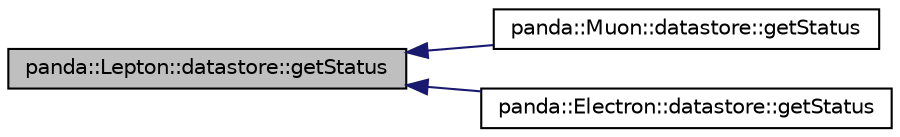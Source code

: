 digraph G
{
  edge [fontname="Helvetica",fontsize="10",labelfontname="Helvetica",labelfontsize="10"];
  node [fontname="Helvetica",fontsize="10",shape=record];
  rankdir=LR;
  Node1 [label="panda::Lepton::datastore::getStatus",height=0.2,width=0.4,color="black", fillcolor="grey75", style="filled" fontcolor="black"];
  Node1 -> Node2 [dir=back,color="midnightblue",fontsize="10",style="solid"];
  Node2 [label="panda::Muon::datastore::getStatus",height=0.2,width=0.4,color="black", fillcolor="white", style="filled",URL="$structpanda_1_1Muon_1_1datastore.html#aa1c3edc46b6ca55e9b77634cdd0e6684"];
  Node1 -> Node3 [dir=back,color="midnightblue",fontsize="10",style="solid"];
  Node3 [label="panda::Electron::datastore::getStatus",height=0.2,width=0.4,color="black", fillcolor="white", style="filled",URL="$structpanda_1_1Electron_1_1datastore.html#aca8cd939bbe2edf7b152348364b1ac4c"];
}
